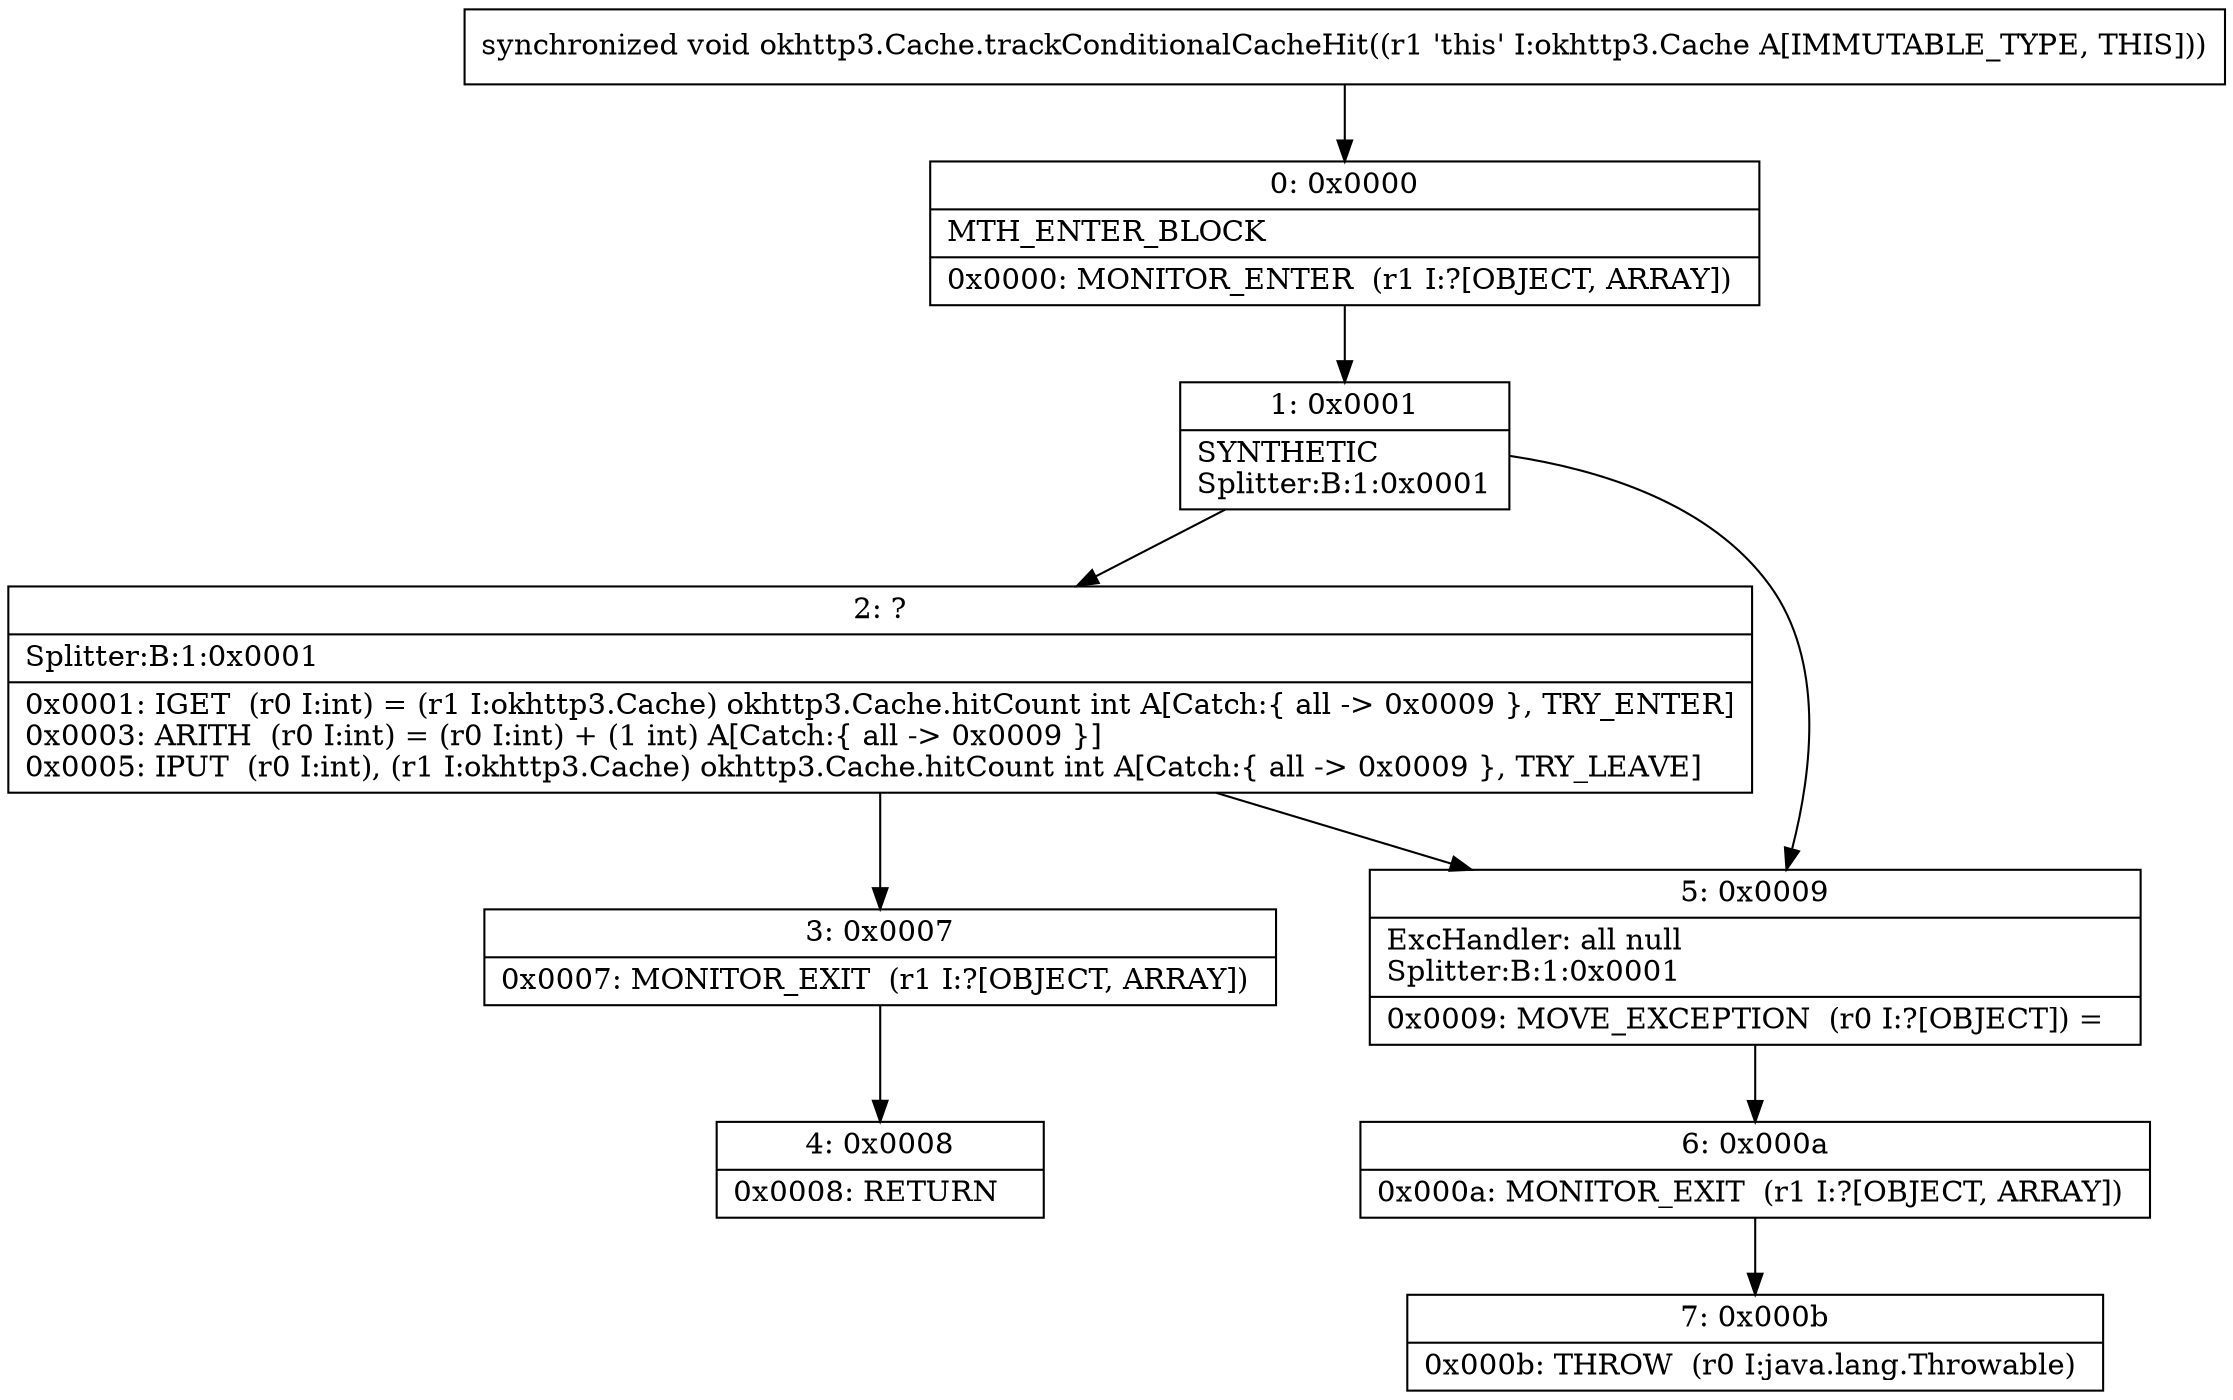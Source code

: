 digraph "CFG forokhttp3.Cache.trackConditionalCacheHit()V" {
Node_0 [shape=record,label="{0\:\ 0x0000|MTH_ENTER_BLOCK\l|0x0000: MONITOR_ENTER  (r1 I:?[OBJECT, ARRAY]) \l}"];
Node_1 [shape=record,label="{1\:\ 0x0001|SYNTHETIC\lSplitter:B:1:0x0001\l}"];
Node_2 [shape=record,label="{2\:\ ?|Splitter:B:1:0x0001\l|0x0001: IGET  (r0 I:int) = (r1 I:okhttp3.Cache) okhttp3.Cache.hitCount int A[Catch:\{ all \-\> 0x0009 \}, TRY_ENTER]\l0x0003: ARITH  (r0 I:int) = (r0 I:int) + (1 int) A[Catch:\{ all \-\> 0x0009 \}]\l0x0005: IPUT  (r0 I:int), (r1 I:okhttp3.Cache) okhttp3.Cache.hitCount int A[Catch:\{ all \-\> 0x0009 \}, TRY_LEAVE]\l}"];
Node_3 [shape=record,label="{3\:\ 0x0007|0x0007: MONITOR_EXIT  (r1 I:?[OBJECT, ARRAY]) \l}"];
Node_4 [shape=record,label="{4\:\ 0x0008|0x0008: RETURN   \l}"];
Node_5 [shape=record,label="{5\:\ 0x0009|ExcHandler: all null\lSplitter:B:1:0x0001\l|0x0009: MOVE_EXCEPTION  (r0 I:?[OBJECT]) =  \l}"];
Node_6 [shape=record,label="{6\:\ 0x000a|0x000a: MONITOR_EXIT  (r1 I:?[OBJECT, ARRAY]) \l}"];
Node_7 [shape=record,label="{7\:\ 0x000b|0x000b: THROW  (r0 I:java.lang.Throwable) \l}"];
MethodNode[shape=record,label="{synchronized void okhttp3.Cache.trackConditionalCacheHit((r1 'this' I:okhttp3.Cache A[IMMUTABLE_TYPE, THIS])) }"];
MethodNode -> Node_0;
Node_0 -> Node_1;
Node_1 -> Node_2;
Node_1 -> Node_5;
Node_2 -> Node_3;
Node_2 -> Node_5;
Node_3 -> Node_4;
Node_5 -> Node_6;
Node_6 -> Node_7;
}

